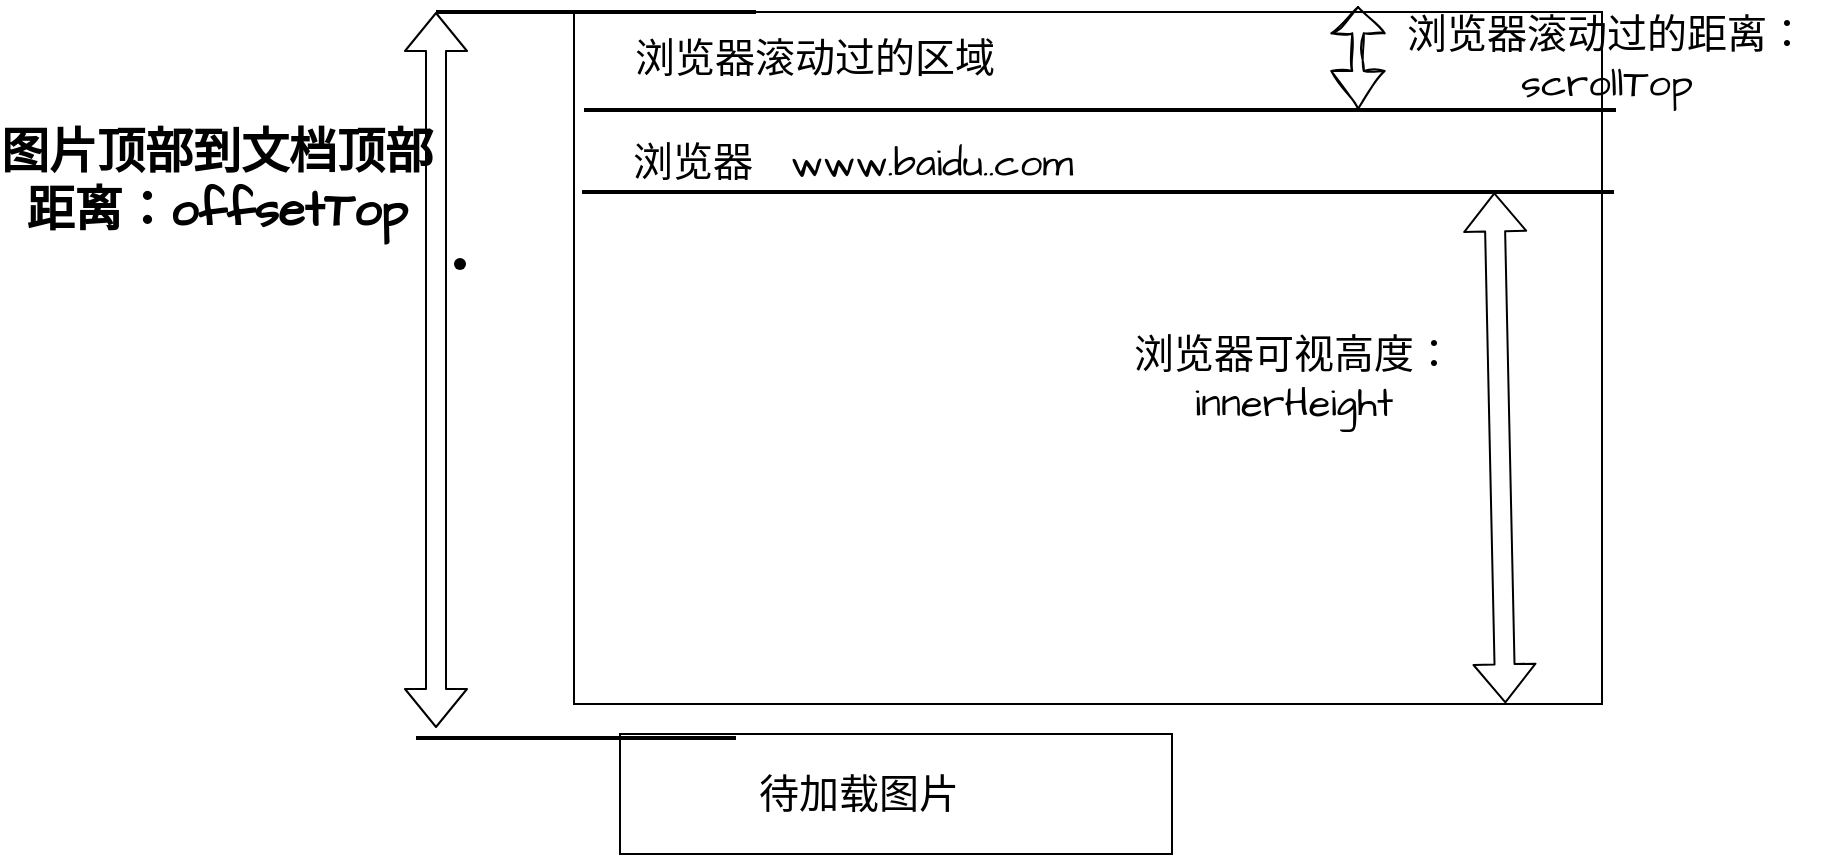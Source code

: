 <mxfile>
    <diagram id="LVAtH9c2NiUnpkKSV8sX" name="第 1 页">
        <mxGraphModel dx="1893" dy="629" grid="0" gridSize="10" guides="1" tooltips="1" connect="1" arrows="1" fold="1" page="1" pageScale="1" pageWidth="827" pageHeight="1169" math="0" shadow="0">
            <root>
                <mxCell id="0"/>
                <mxCell id="1" parent="0"/>
                <mxCell id="2" value="&lt;p&gt;&lt;br&gt;&lt;/p&gt;" style="rounded=0;whiteSpace=wrap;html=1;hachureGap=4;fontFamily=Architects Daughter;fontSource=https%3A%2F%2Ffonts.googleapis.com%2Fcss%3Ffamily%3DArchitects%2BDaughter;fontSize=20;" vertex="1" parent="1">
                    <mxGeometry x="28" y="37" width="514" height="346" as="geometry"/>
                </mxCell>
                <mxCell id="3" value="" style="line;strokeWidth=2;html=1;sketch=0;hachureGap=4;jiggle=2;curveFitting=1;fontFamily=Architects Daughter;fontSource=https%3A%2F%2Ffonts.googleapis.com%2Fcss%3Ffamily%3DArchitects%2BDaughter;fontSize=20;" vertex="1" parent="1">
                    <mxGeometry x="33" y="81" width="516" height="10" as="geometry"/>
                </mxCell>
                <mxCell id="4" value="浏览器滚动过的区域" style="text;html=1;strokeColor=none;fillColor=none;align=center;verticalAlign=middle;whiteSpace=wrap;rounded=0;sketch=0;hachureGap=4;jiggle=2;curveFitting=1;fontFamily=Architects Daughter;fontSource=https%3A%2F%2Ffonts.googleapis.com%2Fcss%3Ffamily%3DArchitects%2BDaughter;fontSize=20;" vertex="1" parent="1">
                    <mxGeometry x="14" y="45" width="269" height="30" as="geometry"/>
                </mxCell>
                <mxCell id="6" value="" style="line;strokeWidth=2;html=1;sketch=0;hachureGap=4;jiggle=2;curveFitting=1;fontFamily=Architects Daughter;fontSource=https%3A%2F%2Ffonts.googleapis.com%2Fcss%3Ffamily%3DArchitects%2BDaughter;fontSize=20;" vertex="1" parent="1">
                    <mxGeometry x="32" y="122" width="516" height="10" as="geometry"/>
                </mxCell>
                <mxCell id="7" value="浏览器" style="text;html=1;strokeColor=none;fillColor=none;align=center;verticalAlign=middle;whiteSpace=wrap;rounded=0;sketch=0;hachureGap=4;jiggle=2;curveFitting=1;fontFamily=Architects Daughter;fontSource=https%3A%2F%2Ffonts.googleapis.com%2Fcss%3Ffamily%3DArchitects%2BDaughter;fontSize=20;" vertex="1" parent="1">
                    <mxGeometry x="24" y="97" width="127" height="30" as="geometry"/>
                </mxCell>
                <mxCell id="8" value="www.baidu..com" style="text;html=1;strokeColor=none;fillColor=none;align=center;verticalAlign=middle;whiteSpace=wrap;rounded=0;sketch=0;hachureGap=4;jiggle=2;curveFitting=1;fontFamily=Architects Daughter;fontSource=https%3A%2F%2Ffonts.googleapis.com%2Fcss%3Ffamily%3DArchitects%2BDaughter;fontSize=20;" vertex="1" parent="1">
                    <mxGeometry x="177" y="97" width="60" height="30" as="geometry"/>
                </mxCell>
                <mxCell id="10" value="" style="shape=flexArrow;endArrow=classic;startArrow=classic;html=1;sketch=1;hachureGap=4;jiggle=2;curveFitting=1;fontFamily=Architects Daughter;fontSource=https%3A%2F%2Ffonts.googleapis.com%2Fcss%3Ffamily%3DArchitects%2BDaughter;fontSize=16;exitX=0.75;exitY=0.5;exitDx=0;exitDy=0;exitPerimeter=0;width=5.714;endSize=4.057;" edge="1" parent="1" source="3">
                    <mxGeometry width="100" height="100" relative="1" as="geometry">
                        <mxPoint x="342" y="113" as="sourcePoint"/>
                        <mxPoint x="420" y="34" as="targetPoint"/>
                    </mxGeometry>
                </mxCell>
                <mxCell id="11" value="浏览器滚动过的距离：scrollTop" style="text;html=1;strokeColor=none;fillColor=none;align=center;verticalAlign=middle;whiteSpace=wrap;rounded=0;sketch=0;hachureGap=4;jiggle=2;curveFitting=1;fontFamily=Architects Daughter;fontSource=https%3A%2F%2Ffonts.googleapis.com%2Fcss%3Ffamily%3DArchitects%2BDaughter;fontSize=20;" vertex="1" parent="1">
                    <mxGeometry x="431" y="45" width="227" height="30" as="geometry"/>
                </mxCell>
                <mxCell id="12" value="" style="shape=flexArrow;endArrow=classic;startArrow=classic;html=1;hachureGap=4;fontFamily=Architects Daughter;fontSource=https%3A%2F%2Ffonts.googleapis.com%2Fcss%3Ffamily%3DArchitects%2BDaughter;fontSize=16;exitX=0.906;exitY=0.999;exitDx=0;exitDy=0;exitPerimeter=0;entryX=0.884;entryY=0.519;entryDx=0;entryDy=0;entryPerimeter=0;" edge="1" parent="1" source="2" target="6">
                    <mxGeometry width="100" height="100" relative="1" as="geometry">
                        <mxPoint x="408" y="232" as="sourcePoint"/>
                        <mxPoint x="508" y="132" as="targetPoint"/>
                    </mxGeometry>
                </mxCell>
                <mxCell id="13" value="浏览器可视高度：innerHeight" style="text;html=1;strokeColor=none;fillColor=none;align=center;verticalAlign=middle;whiteSpace=wrap;rounded=0;sketch=0;hachureGap=4;jiggle=2;curveFitting=1;fontFamily=Architects Daughter;fontSource=https%3A%2F%2Ffonts.googleapis.com%2Fcss%3Ffamily%3DArchitects%2BDaughter;fontSize=20;" vertex="1" parent="1">
                    <mxGeometry x="288" y="205" width="200" height="30" as="geometry"/>
                </mxCell>
                <mxCell id="14" value="" style="rounded=0;whiteSpace=wrap;html=1;sketch=0;hachureGap=4;jiggle=2;curveFitting=1;fontFamily=Architects Daughter;fontSource=https%3A%2F%2Ffonts.googleapis.com%2Fcss%3Ffamily%3DArchitects%2BDaughter;fontSize=20;" vertex="1" parent="1">
                    <mxGeometry x="51" y="398" width="276" height="60" as="geometry"/>
                </mxCell>
                <mxCell id="15" value="待加载图片" style="text;html=1;strokeColor=none;fillColor=none;align=center;verticalAlign=middle;whiteSpace=wrap;rounded=0;sketch=0;hachureGap=4;jiggle=2;curveFitting=1;fontFamily=Architects Daughter;fontSource=https%3A%2F%2Ffonts.googleapis.com%2Fcss%3Ffamily%3DArchitects%2BDaughter;fontSize=20;" vertex="1" parent="1">
                    <mxGeometry x="76" y="413" width="189" height="30" as="geometry"/>
                </mxCell>
                <mxCell id="23" value="" style="shape=flexArrow;endArrow=classic;startArrow=classic;html=1;hachureGap=4;fontFamily=Architects Daughter;fontSource=https%3A%2F%2Ffonts.googleapis.com%2Fcss%3Ffamily%3DArchitects%2BDaughter;fontSize=16;entryX=0;entryY=0.5;entryDx=0;entryDy=0;entryPerimeter=0;" edge="1" parent="1" target="26">
                    <mxGeometry width="100" height="100" relative="1" as="geometry">
                        <mxPoint x="-41" y="395" as="sourcePoint"/>
                        <mxPoint x="-37" y="32" as="targetPoint"/>
                    </mxGeometry>
                </mxCell>
                <mxCell id="26" value="" style="line;strokeWidth=2;html=1;sketch=0;hachureGap=4;jiggle=2;curveFitting=1;fontFamily=Architects Daughter;fontSource=https%3A%2F%2Ffonts.googleapis.com%2Fcss%3Ffamily%3DArchitects%2BDaughter;fontSize=20;fontColor=default;" vertex="1" parent="1">
                    <mxGeometry x="-41" y="32" width="160" height="10" as="geometry"/>
                </mxCell>
                <mxCell id="27" value="" style="shape=waypoint;sketch=0;fillStyle=solid;size=6;pointerEvents=1;points=[];fillColor=none;resizable=0;rotatable=0;perimeter=centerPerimeter;snapToPoint=1;hachureGap=4;jiggle=2;curveFitting=1;fontFamily=Architects Daughter;fontSource=https%3A%2F%2Ffonts.googleapis.com%2Fcss%3Ffamily%3DArchitects%2BDaughter;fontSize=20;fontColor=default;" vertex="1" parent="1">
                    <mxGeometry x="-39" y="153" width="20" height="20" as="geometry"/>
                </mxCell>
                <mxCell id="31" value="" style="line;strokeWidth=2;html=1;sketch=0;hachureGap=4;jiggle=2;curveFitting=1;fontFamily=Architects Daughter;fontSource=https%3A%2F%2Ffonts.googleapis.com%2Fcss%3Ffamily%3DArchitects%2BDaughter;fontSize=20;fontColor=default;" vertex="1" parent="1">
                    <mxGeometry x="-51" y="395" width="160" height="10" as="geometry"/>
                </mxCell>
                <mxCell id="32" value="图片顶部到文档顶部&lt;br&gt;距离：offsetTop" style="text;strokeColor=none;fillColor=none;html=1;fontSize=24;fontStyle=1;verticalAlign=middle;align=center;sketch=0;hachureGap=4;jiggle=2;curveFitting=1;fontFamily=Architects Daughter;fontSource=https%3A%2F%2Ffonts.googleapis.com%2Fcss%3Ffamily%3DArchitects%2BDaughter;fontColor=default;" vertex="1" parent="1">
                    <mxGeometry x="-201" y="102" width="100" height="40" as="geometry"/>
                </mxCell>
            </root>
        </mxGraphModel>
    </diagram>
</mxfile>